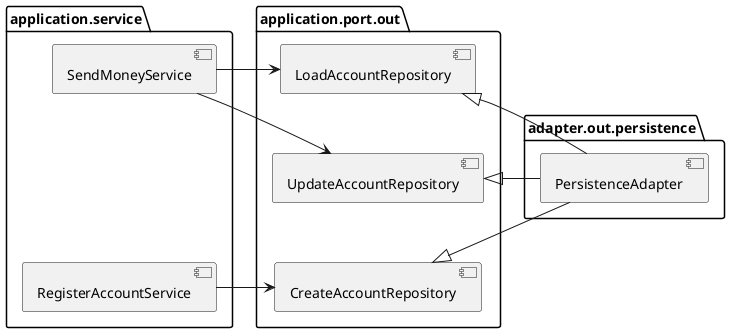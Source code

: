 @startuml

package "application.service" {
  [SendMoneyService]
  [RegisterAccountService]
}

[SendMoneyService] -[hidden]d--> [RegisterAccountService]

package "application.port.out" {
  [LoadAccountRepository]
  [UpdateAccountRepository]
  [CreateAccountRepository]
}

[LoadAccountRepository] -[hidden]d-> [UpdateAccountRepository]
[UpdateAccountRepository] -[hidden]d-> [CreateAccountRepository]

package "adapter.out.persistence" {
  [PersistenceAdapter]
}

[SendMoneyService] -> [LoadAccountRepository]
[SendMoneyService] -> [UpdateAccountRepository]
[RegisterAccountService] -> [CreateAccountRepository]

[LoadAccountRepository]   <|-d- [PersistenceAdapter]
[UpdateAccountRepository] <|-r- [PersistenceAdapter]
[CreateAccountRepository] <|-u- [PersistenceAdapter]

@enduml